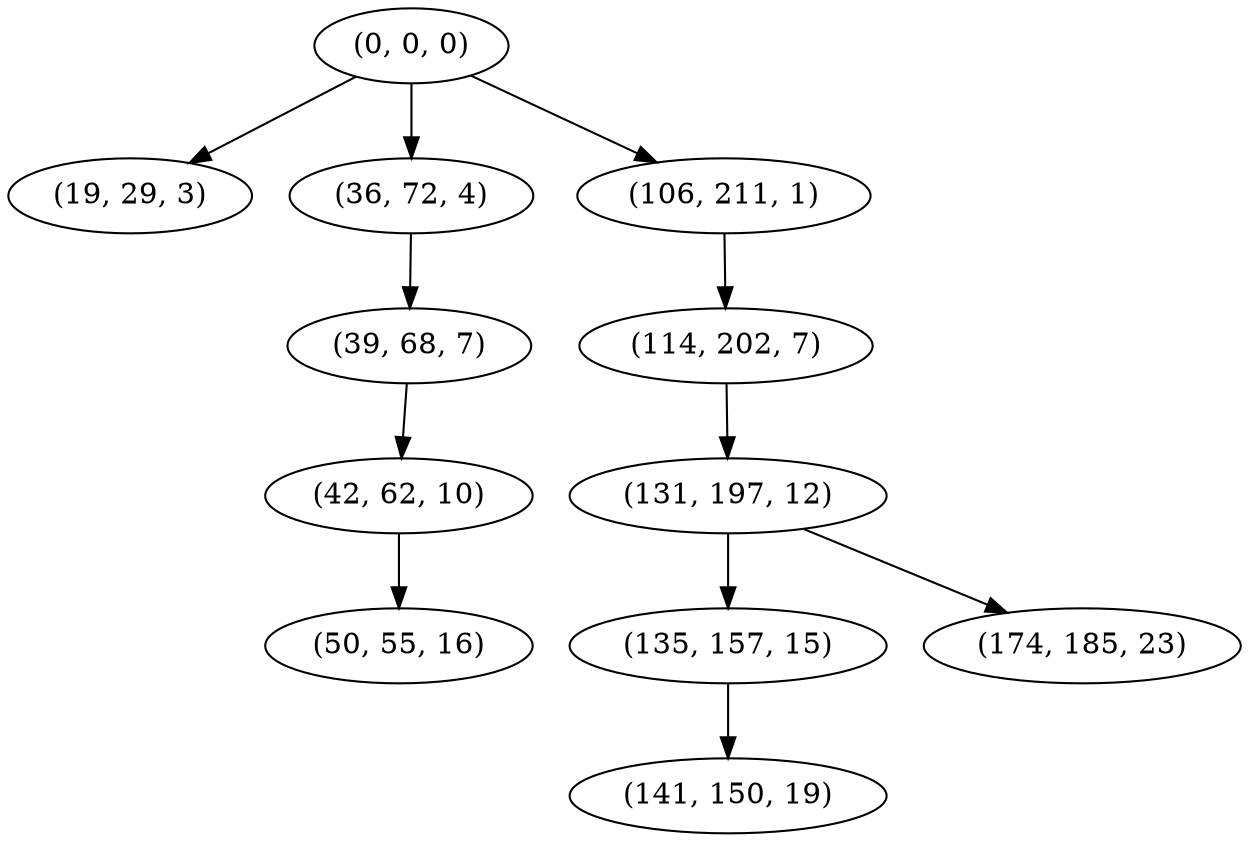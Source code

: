 digraph tree {
    "(0, 0, 0)";
    "(19, 29, 3)";
    "(36, 72, 4)";
    "(39, 68, 7)";
    "(42, 62, 10)";
    "(50, 55, 16)";
    "(106, 211, 1)";
    "(114, 202, 7)";
    "(131, 197, 12)";
    "(135, 157, 15)";
    "(141, 150, 19)";
    "(174, 185, 23)";
    "(0, 0, 0)" -> "(19, 29, 3)";
    "(0, 0, 0)" -> "(36, 72, 4)";
    "(0, 0, 0)" -> "(106, 211, 1)";
    "(36, 72, 4)" -> "(39, 68, 7)";
    "(39, 68, 7)" -> "(42, 62, 10)";
    "(42, 62, 10)" -> "(50, 55, 16)";
    "(106, 211, 1)" -> "(114, 202, 7)";
    "(114, 202, 7)" -> "(131, 197, 12)";
    "(131, 197, 12)" -> "(135, 157, 15)";
    "(131, 197, 12)" -> "(174, 185, 23)";
    "(135, 157, 15)" -> "(141, 150, 19)";
}
